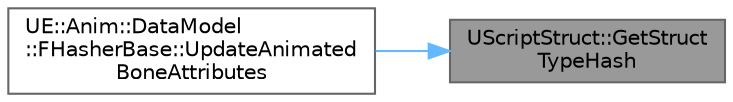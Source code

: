 digraph "UScriptStruct::GetStructTypeHash"
{
 // INTERACTIVE_SVG=YES
 // LATEX_PDF_SIZE
  bgcolor="transparent";
  edge [fontname=Helvetica,fontsize=10,labelfontname=Helvetica,labelfontsize=10];
  node [fontname=Helvetica,fontsize=10,shape=box,height=0.2,width=0.4];
  rankdir="RL";
  Node1 [id="Node000001",label="UScriptStruct::GetStruct\lTypeHash",height=0.2,width=0.4,color="gray40", fillcolor="grey60", style="filled", fontcolor="black",tooltip="Calls GetTypeHash for native structs, otherwise computes a hash of all struct members."];
  Node1 -> Node2 [id="edge1_Node000001_Node000002",dir="back",color="steelblue1",style="solid",tooltip=" "];
  Node2 [id="Node000002",label="UE::Anim::DataModel\l::FHasherBase::UpdateAnimated\lBoneAttributes",height=0.2,width=0.4,color="grey40", fillcolor="white", style="filled",URL="$dc/dc0/classUE_1_1Anim_1_1DataModel_1_1FHasherBase.html#a18d0152e194fa40505aa4d759c000516",tooltip=" "];
}
